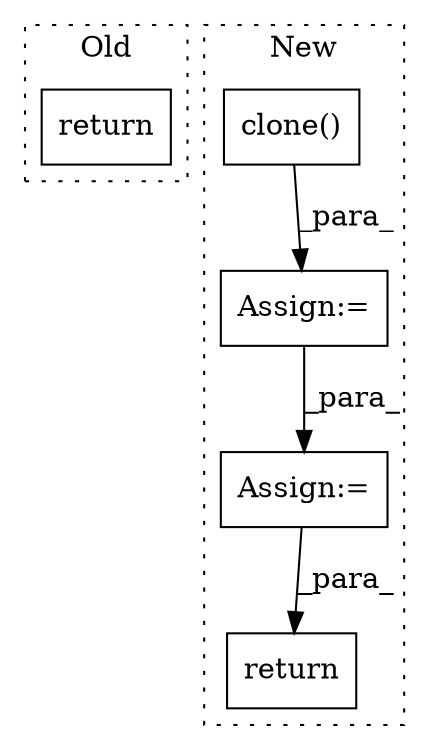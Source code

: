 digraph G {
subgraph cluster0 {
1 [label="return" a="93" s="6314" l="7" shape="box"];
label = "Old";
style="dotted";
}
subgraph cluster1 {
2 [label="clone()" a="75" s="7195" l="26" shape="box"];
3 [label="Assign:=" a="68" s="7497" l="3" shape="box"];
4 [label="return" a="93" s="7596" l="7" shape="box"];
5 [label="Assign:=" a="68" s="7186" l="3" shape="box"];
label = "New";
style="dotted";
}
2 -> 5 [label="_para_"];
3 -> 4 [label="_para_"];
5 -> 3 [label="_para_"];
}